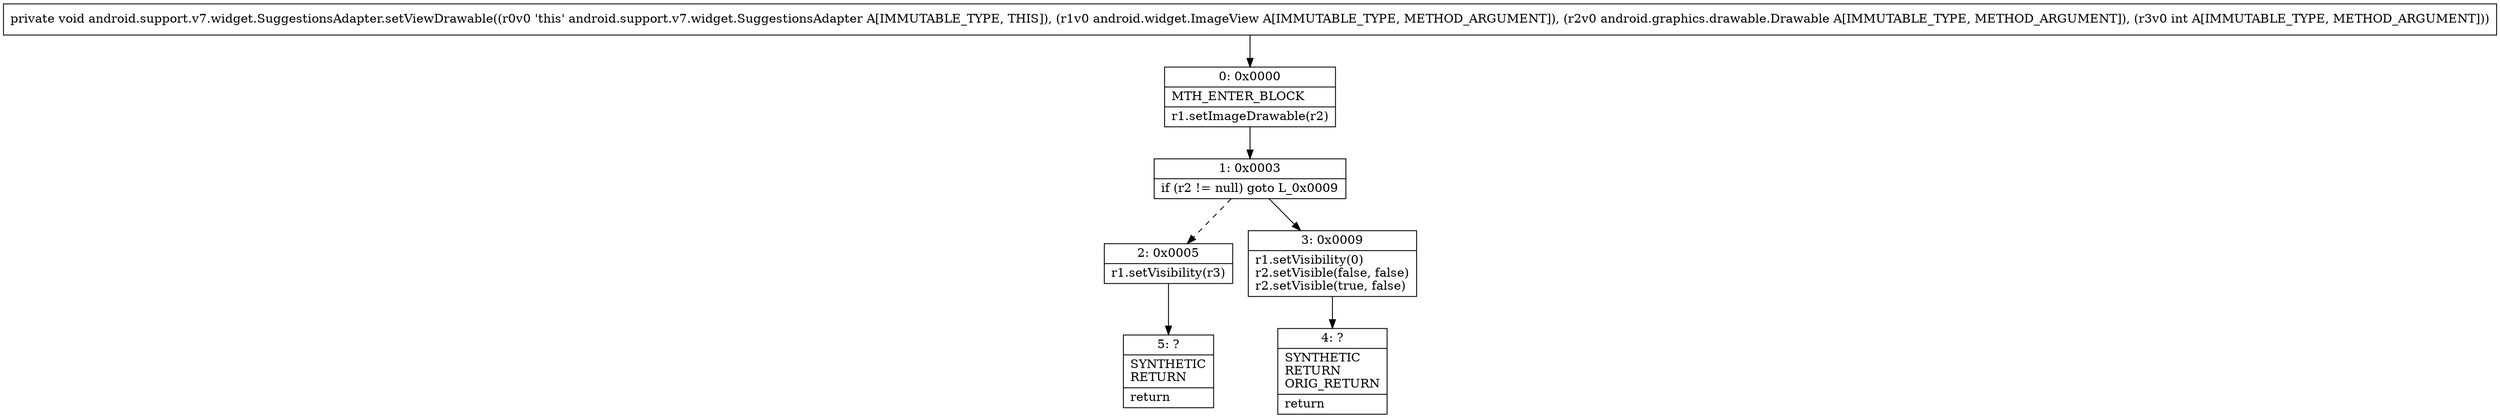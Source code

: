 digraph "CFG forandroid.support.v7.widget.SuggestionsAdapter.setViewDrawable(Landroid\/widget\/ImageView;Landroid\/graphics\/drawable\/Drawable;I)V" {
Node_0 [shape=record,label="{0\:\ 0x0000|MTH_ENTER_BLOCK\l|r1.setImageDrawable(r2)\l}"];
Node_1 [shape=record,label="{1\:\ 0x0003|if (r2 != null) goto L_0x0009\l}"];
Node_2 [shape=record,label="{2\:\ 0x0005|r1.setVisibility(r3)\l}"];
Node_3 [shape=record,label="{3\:\ 0x0009|r1.setVisibility(0)\lr2.setVisible(false, false)\lr2.setVisible(true, false)\l}"];
Node_4 [shape=record,label="{4\:\ ?|SYNTHETIC\lRETURN\lORIG_RETURN\l|return\l}"];
Node_5 [shape=record,label="{5\:\ ?|SYNTHETIC\lRETURN\l|return\l}"];
MethodNode[shape=record,label="{private void android.support.v7.widget.SuggestionsAdapter.setViewDrawable((r0v0 'this' android.support.v7.widget.SuggestionsAdapter A[IMMUTABLE_TYPE, THIS]), (r1v0 android.widget.ImageView A[IMMUTABLE_TYPE, METHOD_ARGUMENT]), (r2v0 android.graphics.drawable.Drawable A[IMMUTABLE_TYPE, METHOD_ARGUMENT]), (r3v0 int A[IMMUTABLE_TYPE, METHOD_ARGUMENT])) }"];
MethodNode -> Node_0;
Node_0 -> Node_1;
Node_1 -> Node_2[style=dashed];
Node_1 -> Node_3;
Node_2 -> Node_5;
Node_3 -> Node_4;
}

